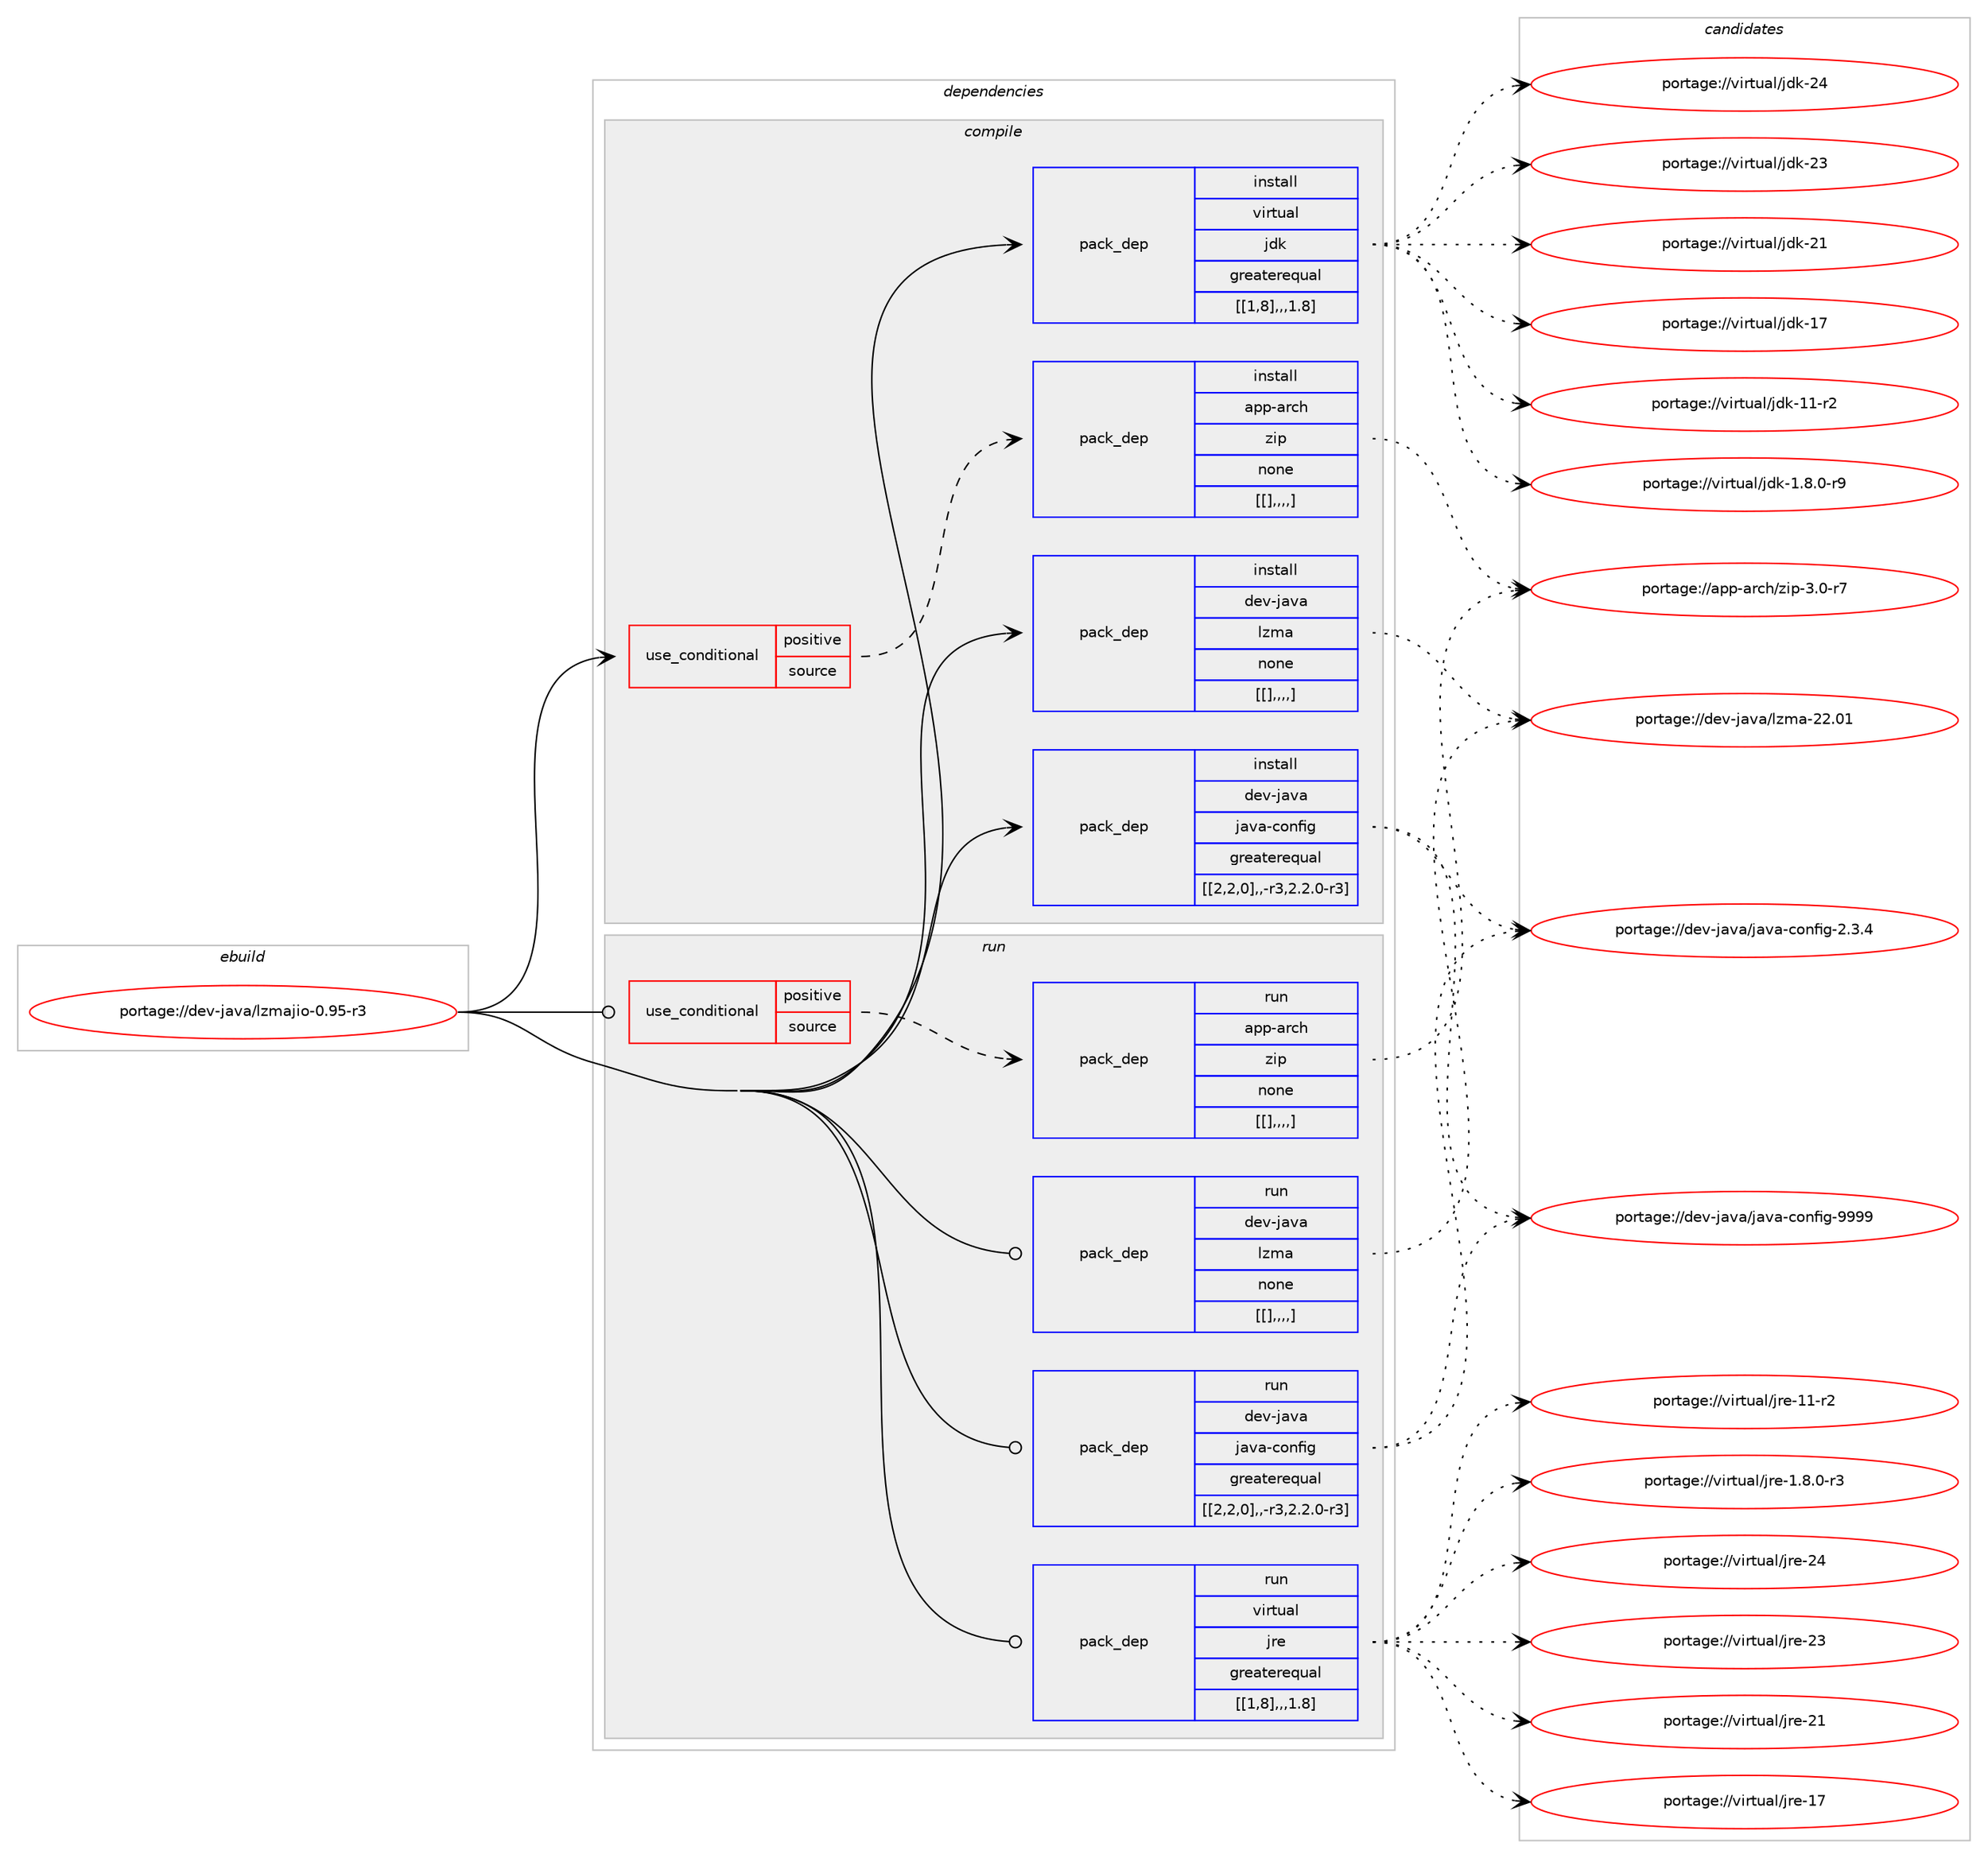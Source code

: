 digraph prolog {

# *************
# Graph options
# *************

newrank=true;
concentrate=true;
compound=true;
graph [rankdir=LR,fontname=Helvetica,fontsize=10,ranksep=1.5];#, ranksep=2.5, nodesep=0.2];
edge  [arrowhead=vee];
node  [fontname=Helvetica,fontsize=10];

# **********
# The ebuild
# **********

subgraph cluster_leftcol {
color=gray;
label=<<i>ebuild</i>>;
id [label="portage://dev-java/lzmajio-0.95-r3", color=red, width=4, href="../dev-java/lzmajio-0.95-r3.svg"];
}

# ****************
# The dependencies
# ****************

subgraph cluster_midcol {
color=gray;
label=<<i>dependencies</i>>;
subgraph cluster_compile {
fillcolor="#eeeeee";
style=filled;
label=<<i>compile</i>>;
subgraph cond22842 {
dependency96380 [label=<<TABLE BORDER="0" CELLBORDER="1" CELLSPACING="0" CELLPADDING="4"><TR><TD ROWSPAN="3" CELLPADDING="10">use_conditional</TD></TR><TR><TD>positive</TD></TR><TR><TD>source</TD></TR></TABLE>>, shape=none, color=red];
subgraph pack72490 {
dependency96381 [label=<<TABLE BORDER="0" CELLBORDER="1" CELLSPACING="0" CELLPADDING="4" WIDTH="220"><TR><TD ROWSPAN="6" CELLPADDING="30">pack_dep</TD></TR><TR><TD WIDTH="110">install</TD></TR><TR><TD>app-arch</TD></TR><TR><TD>zip</TD></TR><TR><TD>none</TD></TR><TR><TD>[[],,,,]</TD></TR></TABLE>>, shape=none, color=blue];
}
dependency96380:e -> dependency96381:w [weight=20,style="dashed",arrowhead="vee"];
}
id:e -> dependency96380:w [weight=20,style="solid",arrowhead="vee"];
subgraph pack72491 {
dependency96382 [label=<<TABLE BORDER="0" CELLBORDER="1" CELLSPACING="0" CELLPADDING="4" WIDTH="220"><TR><TD ROWSPAN="6" CELLPADDING="30">pack_dep</TD></TR><TR><TD WIDTH="110">install</TD></TR><TR><TD>dev-java</TD></TR><TR><TD>java-config</TD></TR><TR><TD>greaterequal</TD></TR><TR><TD>[[2,2,0],,-r3,2.2.0-r3]</TD></TR></TABLE>>, shape=none, color=blue];
}
id:e -> dependency96382:w [weight=20,style="solid",arrowhead="vee"];
subgraph pack72492 {
dependency96383 [label=<<TABLE BORDER="0" CELLBORDER="1" CELLSPACING="0" CELLPADDING="4" WIDTH="220"><TR><TD ROWSPAN="6" CELLPADDING="30">pack_dep</TD></TR><TR><TD WIDTH="110">install</TD></TR><TR><TD>dev-java</TD></TR><TR><TD>lzma</TD></TR><TR><TD>none</TD></TR><TR><TD>[[],,,,]</TD></TR></TABLE>>, shape=none, color=blue];
}
id:e -> dependency96383:w [weight=20,style="solid",arrowhead="vee"];
subgraph pack72493 {
dependency96384 [label=<<TABLE BORDER="0" CELLBORDER="1" CELLSPACING="0" CELLPADDING="4" WIDTH="220"><TR><TD ROWSPAN="6" CELLPADDING="30">pack_dep</TD></TR><TR><TD WIDTH="110">install</TD></TR><TR><TD>virtual</TD></TR><TR><TD>jdk</TD></TR><TR><TD>greaterequal</TD></TR><TR><TD>[[1,8],,,1.8]</TD></TR></TABLE>>, shape=none, color=blue];
}
id:e -> dependency96384:w [weight=20,style="solid",arrowhead="vee"];
}
subgraph cluster_compileandrun {
fillcolor="#eeeeee";
style=filled;
label=<<i>compile and run</i>>;
}
subgraph cluster_run {
fillcolor="#eeeeee";
style=filled;
label=<<i>run</i>>;
subgraph cond22843 {
dependency96385 [label=<<TABLE BORDER="0" CELLBORDER="1" CELLSPACING="0" CELLPADDING="4"><TR><TD ROWSPAN="3" CELLPADDING="10">use_conditional</TD></TR><TR><TD>positive</TD></TR><TR><TD>source</TD></TR></TABLE>>, shape=none, color=red];
subgraph pack72494 {
dependency96386 [label=<<TABLE BORDER="0" CELLBORDER="1" CELLSPACING="0" CELLPADDING="4" WIDTH="220"><TR><TD ROWSPAN="6" CELLPADDING="30">pack_dep</TD></TR><TR><TD WIDTH="110">run</TD></TR><TR><TD>app-arch</TD></TR><TR><TD>zip</TD></TR><TR><TD>none</TD></TR><TR><TD>[[],,,,]</TD></TR></TABLE>>, shape=none, color=blue];
}
dependency96385:e -> dependency96386:w [weight=20,style="dashed",arrowhead="vee"];
}
id:e -> dependency96385:w [weight=20,style="solid",arrowhead="odot"];
subgraph pack72495 {
dependency96387 [label=<<TABLE BORDER="0" CELLBORDER="1" CELLSPACING="0" CELLPADDING="4" WIDTH="220"><TR><TD ROWSPAN="6" CELLPADDING="30">pack_dep</TD></TR><TR><TD WIDTH="110">run</TD></TR><TR><TD>dev-java</TD></TR><TR><TD>java-config</TD></TR><TR><TD>greaterequal</TD></TR><TR><TD>[[2,2,0],,-r3,2.2.0-r3]</TD></TR></TABLE>>, shape=none, color=blue];
}
id:e -> dependency96387:w [weight=20,style="solid",arrowhead="odot"];
subgraph pack72496 {
dependency96388 [label=<<TABLE BORDER="0" CELLBORDER="1" CELLSPACING="0" CELLPADDING="4" WIDTH="220"><TR><TD ROWSPAN="6" CELLPADDING="30">pack_dep</TD></TR><TR><TD WIDTH="110">run</TD></TR><TR><TD>dev-java</TD></TR><TR><TD>lzma</TD></TR><TR><TD>none</TD></TR><TR><TD>[[],,,,]</TD></TR></TABLE>>, shape=none, color=blue];
}
id:e -> dependency96388:w [weight=20,style="solid",arrowhead="odot"];
subgraph pack72497 {
dependency96389 [label=<<TABLE BORDER="0" CELLBORDER="1" CELLSPACING="0" CELLPADDING="4" WIDTH="220"><TR><TD ROWSPAN="6" CELLPADDING="30">pack_dep</TD></TR><TR><TD WIDTH="110">run</TD></TR><TR><TD>virtual</TD></TR><TR><TD>jre</TD></TR><TR><TD>greaterequal</TD></TR><TR><TD>[[1,8],,,1.8]</TD></TR></TABLE>>, shape=none, color=blue];
}
id:e -> dependency96389:w [weight=20,style="solid",arrowhead="odot"];
}
}

# **************
# The candidates
# **************

subgraph cluster_choices {
rank=same;
color=gray;
label=<<i>candidates</i>>;

subgraph choice72490 {
color=black;
nodesep=1;
choice9711211245971149910447122105112455146484511455 [label="portage://app-arch/zip-3.0-r7", color=red, width=4,href="../app-arch/zip-3.0-r7.svg"];
dependency96381:e -> choice9711211245971149910447122105112455146484511455:w [style=dotted,weight="100"];
}
subgraph choice72491 {
color=black;
nodesep=1;
choice10010111845106971189747106971189745991111101021051034557575757 [label="portage://dev-java/java-config-9999", color=red, width=4,href="../dev-java/java-config-9999.svg"];
choice1001011184510697118974710697118974599111110102105103455046514652 [label="portage://dev-java/java-config-2.3.4", color=red, width=4,href="../dev-java/java-config-2.3.4.svg"];
dependency96382:e -> choice10010111845106971189747106971189745991111101021051034557575757:w [style=dotted,weight="100"];
dependency96382:e -> choice1001011184510697118974710697118974599111110102105103455046514652:w [style=dotted,weight="100"];
}
subgraph choice72492 {
color=black;
nodesep=1;
choice1001011184510697118974710812210997455050464849 [label="portage://dev-java/lzma-22.01", color=red, width=4,href="../dev-java/lzma-22.01.svg"];
dependency96383:e -> choice1001011184510697118974710812210997455050464849:w [style=dotted,weight="100"];
}
subgraph choice72493 {
color=black;
nodesep=1;
choice1181051141161179710847106100107455052 [label="portage://virtual/jdk-24", color=red, width=4,href="../virtual/jdk-24.svg"];
choice1181051141161179710847106100107455051 [label="portage://virtual/jdk-23", color=red, width=4,href="../virtual/jdk-23.svg"];
choice1181051141161179710847106100107455049 [label="portage://virtual/jdk-21", color=red, width=4,href="../virtual/jdk-21.svg"];
choice1181051141161179710847106100107454955 [label="portage://virtual/jdk-17", color=red, width=4,href="../virtual/jdk-17.svg"];
choice11810511411611797108471061001074549494511450 [label="portage://virtual/jdk-11-r2", color=red, width=4,href="../virtual/jdk-11-r2.svg"];
choice11810511411611797108471061001074549465646484511457 [label="portage://virtual/jdk-1.8.0-r9", color=red, width=4,href="../virtual/jdk-1.8.0-r9.svg"];
dependency96384:e -> choice1181051141161179710847106100107455052:w [style=dotted,weight="100"];
dependency96384:e -> choice1181051141161179710847106100107455051:w [style=dotted,weight="100"];
dependency96384:e -> choice1181051141161179710847106100107455049:w [style=dotted,weight="100"];
dependency96384:e -> choice1181051141161179710847106100107454955:w [style=dotted,weight="100"];
dependency96384:e -> choice11810511411611797108471061001074549494511450:w [style=dotted,weight="100"];
dependency96384:e -> choice11810511411611797108471061001074549465646484511457:w [style=dotted,weight="100"];
}
subgraph choice72494 {
color=black;
nodesep=1;
choice9711211245971149910447122105112455146484511455 [label="portage://app-arch/zip-3.0-r7", color=red, width=4,href="../app-arch/zip-3.0-r7.svg"];
dependency96386:e -> choice9711211245971149910447122105112455146484511455:w [style=dotted,weight="100"];
}
subgraph choice72495 {
color=black;
nodesep=1;
choice10010111845106971189747106971189745991111101021051034557575757 [label="portage://dev-java/java-config-9999", color=red, width=4,href="../dev-java/java-config-9999.svg"];
choice1001011184510697118974710697118974599111110102105103455046514652 [label="portage://dev-java/java-config-2.3.4", color=red, width=4,href="../dev-java/java-config-2.3.4.svg"];
dependency96387:e -> choice10010111845106971189747106971189745991111101021051034557575757:w [style=dotted,weight="100"];
dependency96387:e -> choice1001011184510697118974710697118974599111110102105103455046514652:w [style=dotted,weight="100"];
}
subgraph choice72496 {
color=black;
nodesep=1;
choice1001011184510697118974710812210997455050464849 [label="portage://dev-java/lzma-22.01", color=red, width=4,href="../dev-java/lzma-22.01.svg"];
dependency96388:e -> choice1001011184510697118974710812210997455050464849:w [style=dotted,weight="100"];
}
subgraph choice72497 {
color=black;
nodesep=1;
choice1181051141161179710847106114101455052 [label="portage://virtual/jre-24", color=red, width=4,href="../virtual/jre-24.svg"];
choice1181051141161179710847106114101455051 [label="portage://virtual/jre-23", color=red, width=4,href="../virtual/jre-23.svg"];
choice1181051141161179710847106114101455049 [label="portage://virtual/jre-21", color=red, width=4,href="../virtual/jre-21.svg"];
choice1181051141161179710847106114101454955 [label="portage://virtual/jre-17", color=red, width=4,href="../virtual/jre-17.svg"];
choice11810511411611797108471061141014549494511450 [label="portage://virtual/jre-11-r2", color=red, width=4,href="../virtual/jre-11-r2.svg"];
choice11810511411611797108471061141014549465646484511451 [label="portage://virtual/jre-1.8.0-r3", color=red, width=4,href="../virtual/jre-1.8.0-r3.svg"];
dependency96389:e -> choice1181051141161179710847106114101455052:w [style=dotted,weight="100"];
dependency96389:e -> choice1181051141161179710847106114101455051:w [style=dotted,weight="100"];
dependency96389:e -> choice1181051141161179710847106114101455049:w [style=dotted,weight="100"];
dependency96389:e -> choice1181051141161179710847106114101454955:w [style=dotted,weight="100"];
dependency96389:e -> choice11810511411611797108471061141014549494511450:w [style=dotted,weight="100"];
dependency96389:e -> choice11810511411611797108471061141014549465646484511451:w [style=dotted,weight="100"];
}
}

}
